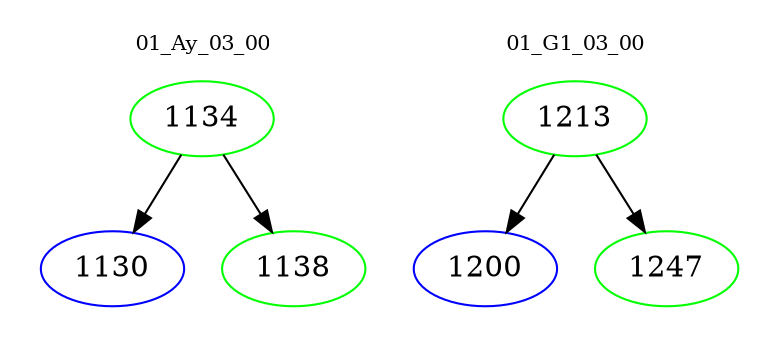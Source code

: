digraph{
subgraph cluster_0 {
color = white
label = "01_Ay_03_00";
fontsize=10;
T0_1134 [label="1134", color="green"]
T0_1134 -> T0_1130 [color="black"]
T0_1130 [label="1130", color="blue"]
T0_1134 -> T0_1138 [color="black"]
T0_1138 [label="1138", color="green"]
}
subgraph cluster_1 {
color = white
label = "01_G1_03_00";
fontsize=10;
T1_1213 [label="1213", color="green"]
T1_1213 -> T1_1200 [color="black"]
T1_1200 [label="1200", color="blue"]
T1_1213 -> T1_1247 [color="black"]
T1_1247 [label="1247", color="green"]
}
}

